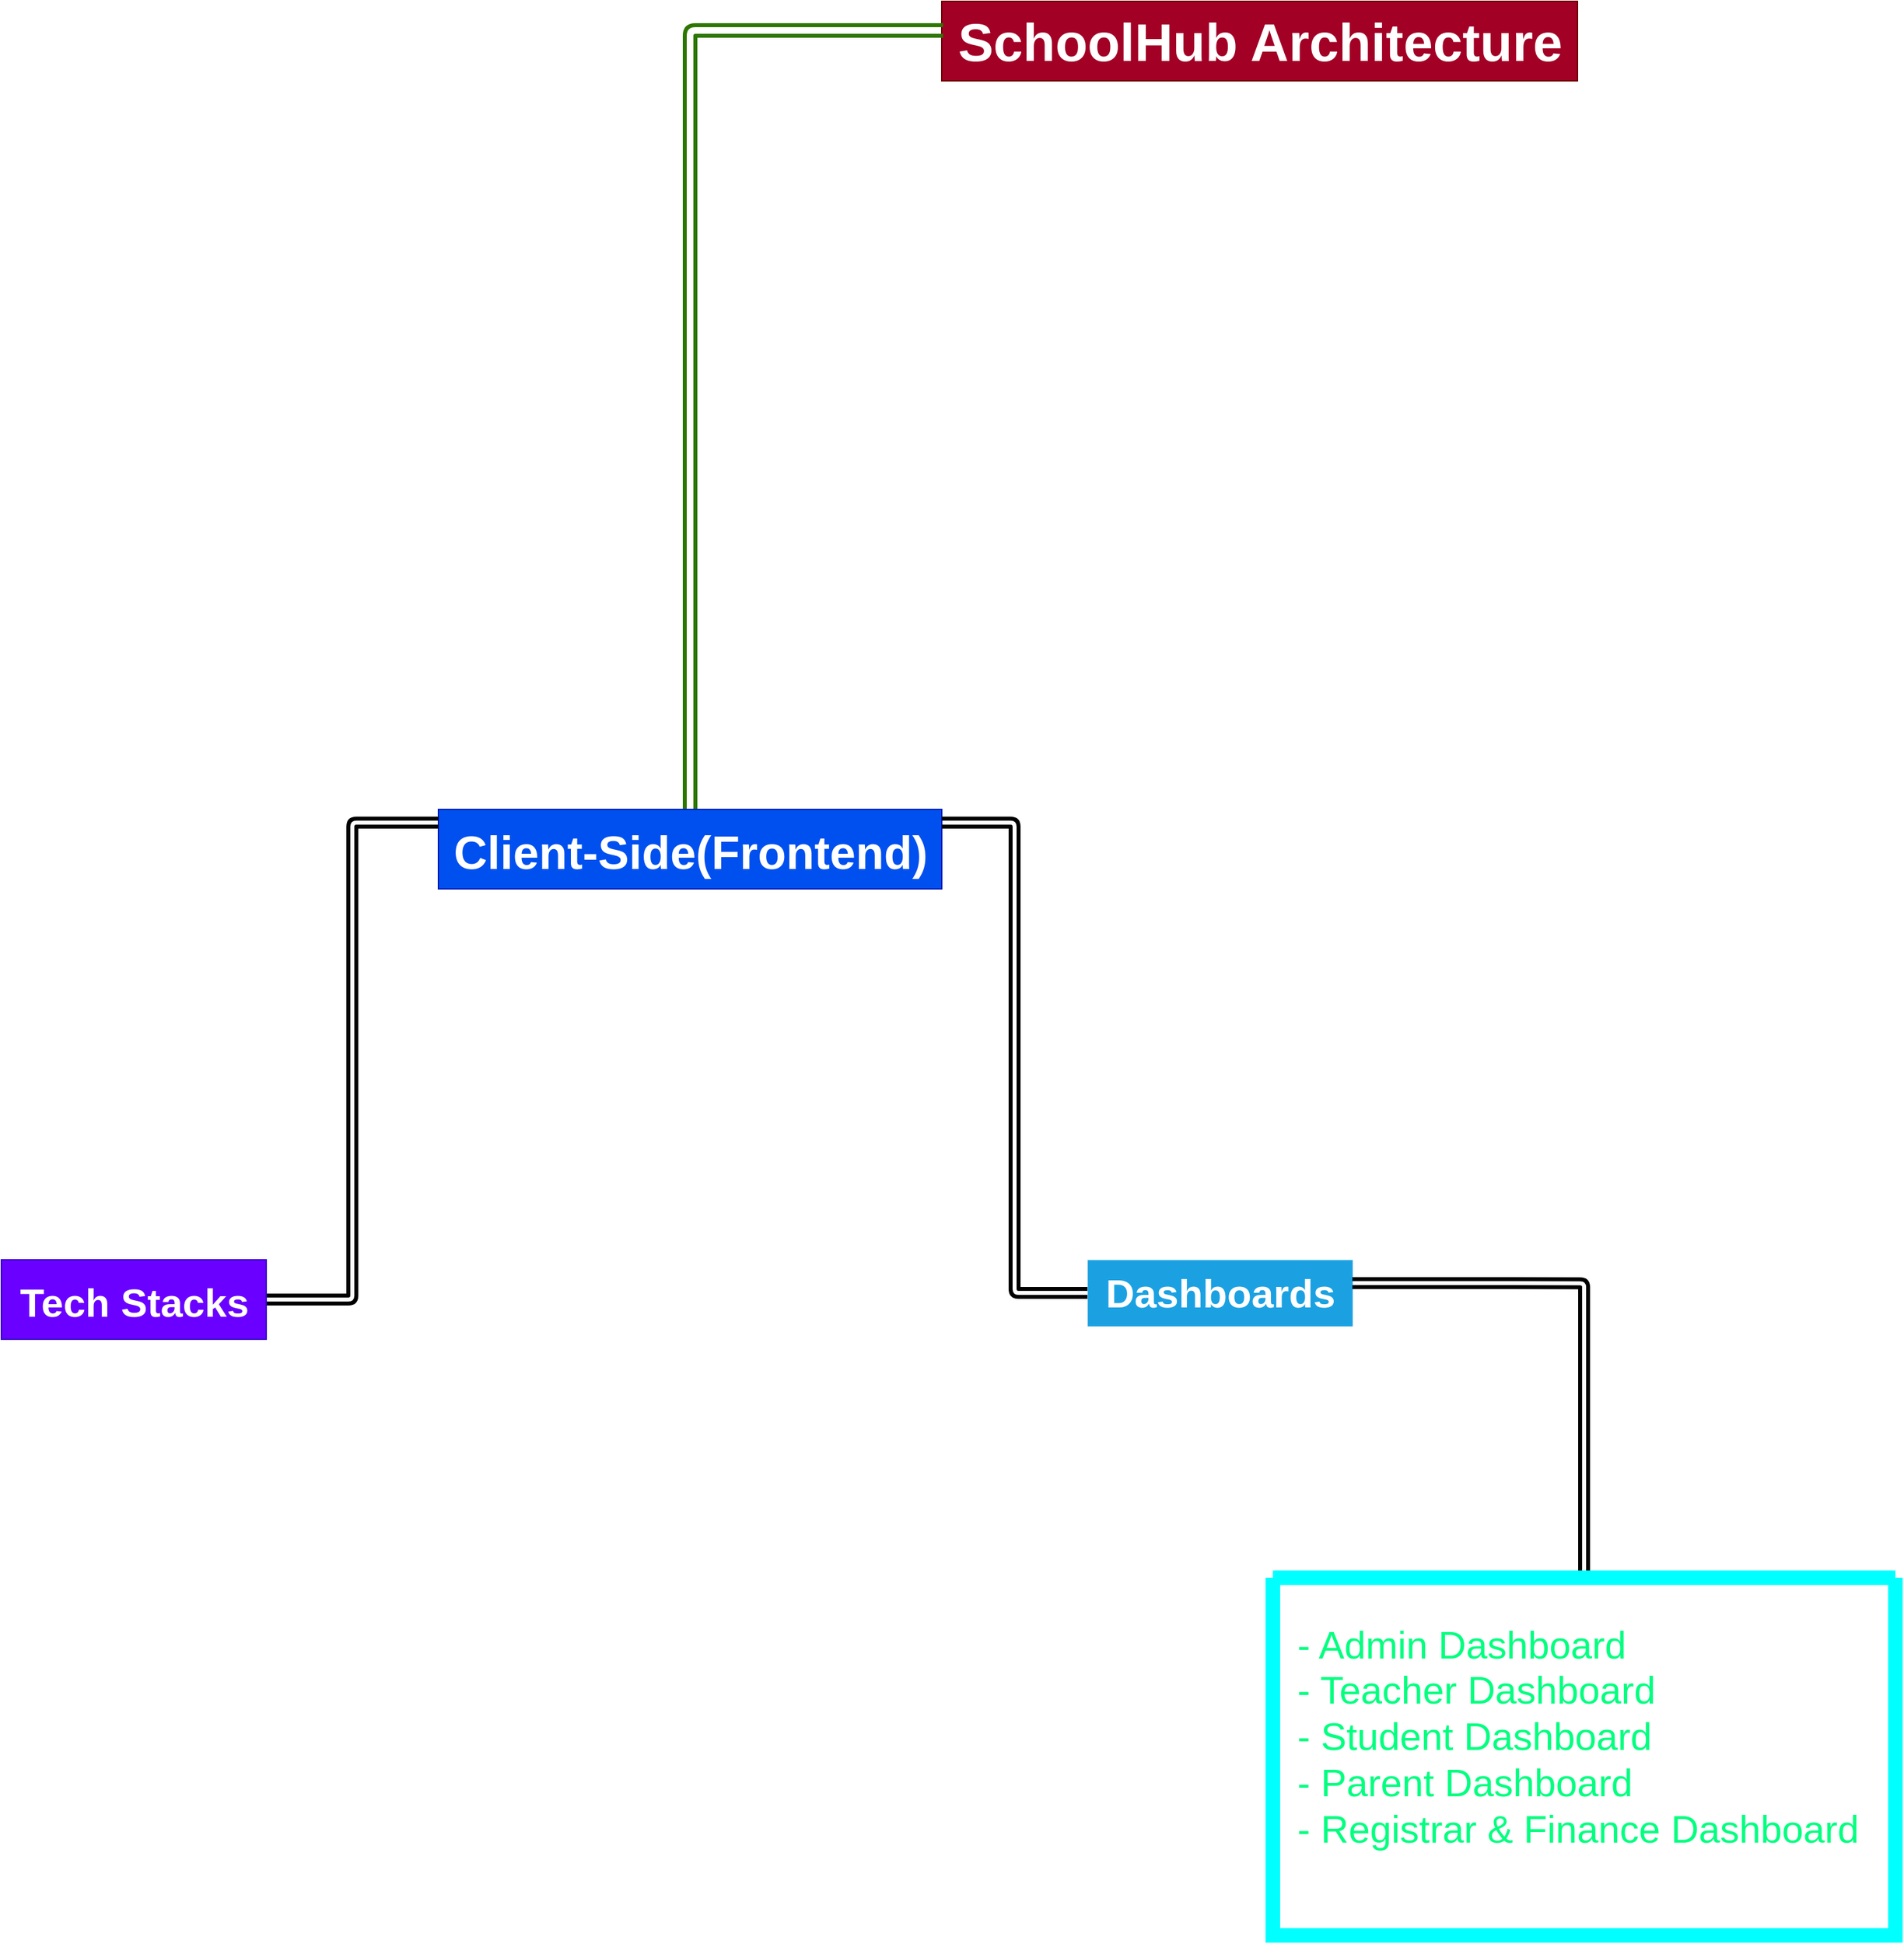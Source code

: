 <mxfile>
    <diagram id="Sid9HZ9XPad7ZZ9gEzjL" name="Page-1">
        <mxGraphModel dx="5824" dy="2698" grid="1" gridSize="10" guides="1" tooltips="1" connect="1" arrows="1" fold="1" page="1" pageScale="1" pageWidth="850" pageHeight="1100" math="0" shadow="0">
            <root>
                <mxCell id="0"/>
                <mxCell id="1" parent="0"/>
                <mxCell id="033BDEKzq4VgO9bZ4xeW-1" value="&lt;font style=&quot;font-size: 40px;&quot;&gt;&lt;b&gt;SchoolHub Architecture&lt;/b&gt;&lt;/font&gt;" style="text;html=1;align=center;verticalAlign=middle;resizable=0;points=[];autosize=1;strokeColor=#6F0000;fillColor=#a20025;fontColor=#ffffff;" vertex="1" parent="1">
                    <mxGeometry x="-550" y="-520" width="480" height="60" as="geometry"/>
                </mxCell>
                <mxCell id="033BDEKzq4VgO9bZ4xeW-5" style="edgeStyle=orthogonalEdgeStyle;html=1;entryX=0.002;entryY=0.367;entryDx=0;entryDy=0;entryPerimeter=0;fontSize=35;fillColor=#60a917;strokeColor=#2D7600;strokeWidth=3;endArrow=oval;endFill=1;shape=link;width=6;" edge="1" parent="1" source="033BDEKzq4VgO9bZ4xeW-4" target="033BDEKzq4VgO9bZ4xeW-1">
                    <mxGeometry relative="1" as="geometry"/>
                </mxCell>
                <mxCell id="033BDEKzq4VgO9bZ4xeW-4" value="&lt;b&gt;&lt;font style=&quot;font-size: 35px;&quot;&gt;Client-Side(Frontend)&lt;/font&gt;&lt;/b&gt;" style="text;html=1;align=center;verticalAlign=middle;resizable=0;points=[];autosize=1;strokeColor=#001DBC;fillColor=#0050ef;fontSize=40;fontColor=#ffffff;" vertex="1" parent="1">
                    <mxGeometry x="-930" y="90" width="380" height="60" as="geometry"/>
                </mxCell>
                <mxCell id="033BDEKzq4VgO9bZ4xeW-9" style="edgeStyle=orthogonalEdgeStyle;shape=link;html=1;entryX=0;entryY=0.167;entryDx=0;entryDy=0;entryPerimeter=0;strokeWidth=3;fontSize=30;endArrow=oval;endFill=1;" edge="1" parent="1" source="033BDEKzq4VgO9bZ4xeW-6" target="033BDEKzq4VgO9bZ4xeW-4">
                    <mxGeometry relative="1" as="geometry"/>
                </mxCell>
                <mxCell id="033BDEKzq4VgO9bZ4xeW-6" value="&lt;span style=&quot;font-size: 30px;&quot;&gt;&lt;b&gt;Tech Stacks&lt;/b&gt;&lt;/span&gt;" style="text;html=1;align=center;verticalAlign=middle;resizable=0;points=[];autosize=1;strokeColor=#3700CC;fillColor=#6a00ff;fontSize=35;fontColor=#ffffff;" vertex="1" parent="1">
                    <mxGeometry x="-1260" y="430" width="200" height="60" as="geometry"/>
                </mxCell>
                <mxCell id="033BDEKzq4VgO9bZ4xeW-10" style="edgeStyle=orthogonalEdgeStyle;shape=link;html=1;entryX=1;entryY=0.167;entryDx=0;entryDy=0;entryPerimeter=0;strokeWidth=3;fontSize=30;endArrow=oval;endFill=1;" edge="1" parent="1" source="033BDEKzq4VgO9bZ4xeW-8" target="033BDEKzq4VgO9bZ4xeW-4">
                    <mxGeometry relative="1" as="geometry"/>
                </mxCell>
                <mxCell id="033BDEKzq4VgO9bZ4xeW-8" value="&lt;b&gt;Dashboards&lt;/b&gt;" style="text;html=1;align=center;verticalAlign=middle;resizable=0;points=[];autosize=1;strokeColor=#006EAF;fillColor=#1ba1e2;fontSize=30;fontColor=#ffffff;strokeWidth=0;" vertex="1" parent="1">
                    <mxGeometry x="-440" y="430" width="200" height="50" as="geometry"/>
                </mxCell>
                <mxCell id="033BDEKzq4VgO9bZ4xeW-14" style="edgeStyle=orthogonalEdgeStyle;shape=link;html=1;entryX=1;entryY=0.353;entryDx=0;entryDy=0;entryPerimeter=0;strokeWidth=3;fontSize=29;fontColor=#00FF80;endArrow=oval;endFill=1;" edge="1" parent="1" source="033BDEKzq4VgO9bZ4xeW-12" target="033BDEKzq4VgO9bZ4xeW-8">
                    <mxGeometry relative="1" as="geometry"/>
                </mxCell>
                <mxCell id="033BDEKzq4VgO9bZ4xeW-12" value="" style="swimlane;startSize=0;strokeWidth=11;fontSize=30;strokeColor=#00FFFF;" vertex="1" parent="1">
                    <mxGeometry x="-300" y="670" width="470" height="270" as="geometry"/>
                </mxCell>
                <mxCell id="033BDEKzq4VgO9bZ4xeW-13" value="&lt;div style=&quot;text-align: justify; font-size: 29px;&quot;&gt;&lt;span style=&quot;background-color: initial;&quot;&gt;&lt;font style=&quot;font-size: 29px;&quot; color=&quot;#00ff80&quot;&gt;- Admin Dashboard&lt;/font&gt;&lt;/span&gt;&lt;/div&gt;&lt;font color=&quot;#00ff80&quot; style=&quot;font-size: 29px;&quot;&gt;&lt;div style=&quot;text-align: justify;&quot;&gt;&lt;span style=&quot;background-color: initial;&quot;&gt;- Teacher Dashboard&lt;/span&gt;&lt;/div&gt;&lt;div style=&quot;text-align: justify;&quot;&gt;&lt;span style=&quot;background-color: initial;&quot;&gt;- Student Dashboard&lt;/span&gt;&lt;/div&gt;&lt;div style=&quot;text-align: justify;&quot;&gt;&lt;span style=&quot;background-color: initial;&quot;&gt;- Parent Dashboard&lt;/span&gt;&lt;/div&gt;&lt;div style=&quot;text-align: justify;&quot;&gt;&lt;span style=&quot;background-color: initial;&quot;&gt;- Registrar &amp;amp; Finance Dashboard&lt;/span&gt;&lt;/div&gt;&lt;/font&gt;" style="text;html=1;align=center;verticalAlign=middle;resizable=0;points=[];autosize=1;strokeColor=none;fillColor=none;fontSize=30;" vertex="1" parent="033BDEKzq4VgO9bZ4xeW-12">
                    <mxGeometry x="5" y="25" width="450" height="190" as="geometry"/>
                </mxCell>
            </root>
        </mxGraphModel>
    </diagram>
</mxfile>
